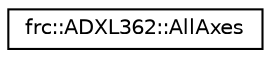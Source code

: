 digraph "Graphical Class Hierarchy"
{
  edge [fontname="Helvetica",fontsize="10",labelfontname="Helvetica",labelfontsize="10"];
  node [fontname="Helvetica",fontsize="10",shape=record];
  rankdir="LR";
  Node1 [label="frc::ADXL362::AllAxes",height=0.2,width=0.4,color="black", fillcolor="white", style="filled",URL="$structfrc_1_1ADXL362_1_1AllAxes.html"];
}
